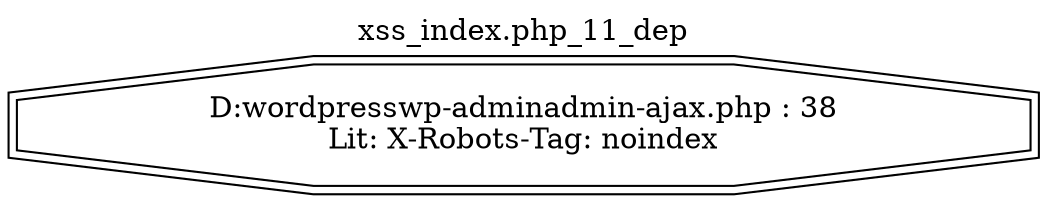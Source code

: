 digraph cfg {
  label="xss_index.php_11_dep";
  labelloc=t;
  n1 [shape=doubleoctagon, label="D:\wordpress\wp-admin\admin-ajax.php : 38\nLit: X-Robots-Tag: noindex\n"];
}
